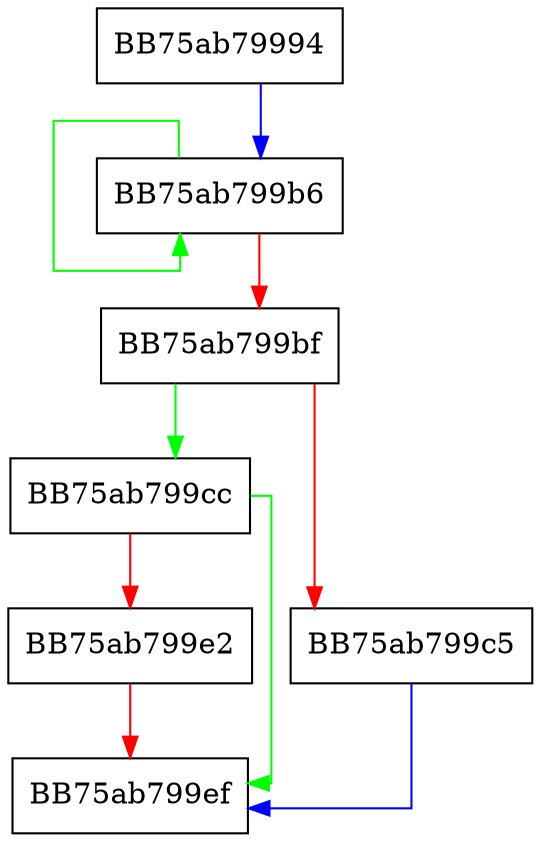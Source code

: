 digraph Load {
  node [shape="box"];
  graph [splines=ortho];
  BB75ab79994 -> BB75ab799b6 [color="blue"];
  BB75ab799b6 -> BB75ab799b6 [color="green"];
  BB75ab799b6 -> BB75ab799bf [color="red"];
  BB75ab799bf -> BB75ab799cc [color="green"];
  BB75ab799bf -> BB75ab799c5 [color="red"];
  BB75ab799c5 -> BB75ab799ef [color="blue"];
  BB75ab799cc -> BB75ab799ef [color="green"];
  BB75ab799cc -> BB75ab799e2 [color="red"];
  BB75ab799e2 -> BB75ab799ef [color="red"];
}